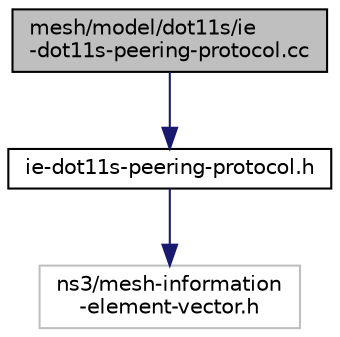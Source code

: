 digraph "mesh/model/dot11s/ie-dot11s-peering-protocol.cc"
{
  edge [fontname="Helvetica",fontsize="10",labelfontname="Helvetica",labelfontsize="10"];
  node [fontname="Helvetica",fontsize="10",shape=record];
  Node1 [label="mesh/model/dot11s/ie\l-dot11s-peering-protocol.cc",height=0.2,width=0.4,color="black", fillcolor="grey75", style="filled", fontcolor="black"];
  Node1 -> Node2 [color="midnightblue",fontsize="10",style="solid"];
  Node2 [label="ie-dot11s-peering-protocol.h",height=0.2,width=0.4,color="black", fillcolor="white", style="filled",URL="$d6/df6/ie-dot11s-peering-protocol_8h.html"];
  Node2 -> Node3 [color="midnightblue",fontsize="10",style="solid"];
  Node3 [label="ns3/mesh-information\l-element-vector.h",height=0.2,width=0.4,color="grey75", fillcolor="white", style="filled"];
}
